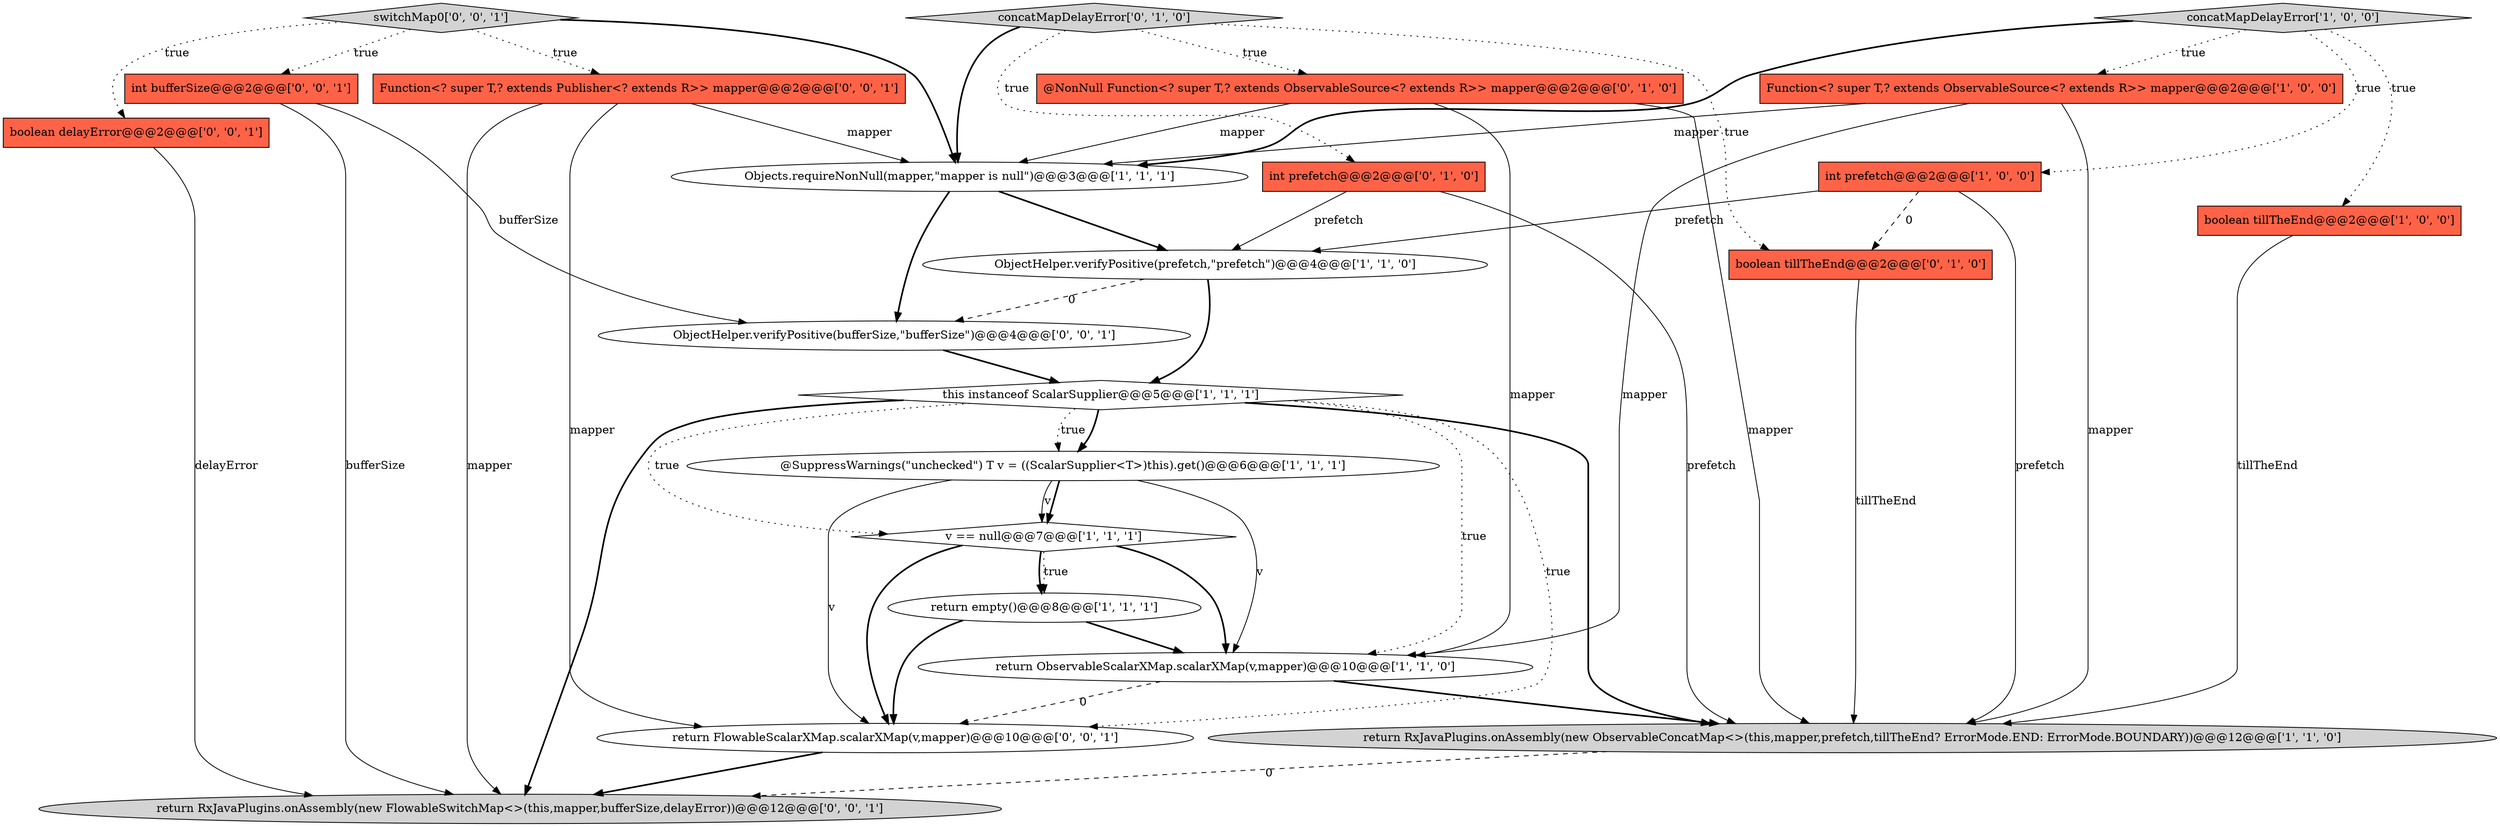 digraph {
19 [style = filled, label = "int bufferSize@@@2@@@['0', '0', '1']", fillcolor = tomato, shape = box image = "AAA0AAABBB3BBB"];
10 [style = filled, label = "return ObservableScalarXMap.scalarXMap(v,mapper)@@@10@@@['1', '1', '0']", fillcolor = white, shape = ellipse image = "AAA0AAABBB1BBB"];
16 [style = filled, label = "return FlowableScalarXMap.scalarXMap(v,mapper)@@@10@@@['0', '0', '1']", fillcolor = white, shape = ellipse image = "AAA0AAABBB3BBB"];
15 [style = filled, label = "boolean tillTheEnd@@@2@@@['0', '1', '0']", fillcolor = tomato, shape = box image = "AAA1AAABBB2BBB"];
21 [style = filled, label = "return RxJavaPlugins.onAssembly(new FlowableSwitchMap<>(this,mapper,bufferSize,delayError))@@@12@@@['0', '0', '1']", fillcolor = lightgray, shape = ellipse image = "AAA0AAABBB3BBB"];
9 [style = filled, label = "return RxJavaPlugins.onAssembly(new ObservableConcatMap<>(this,mapper,prefetch,tillTheEnd? ErrorMode.END: ErrorMode.BOUNDARY))@@@12@@@['1', '1', '0']", fillcolor = lightgray, shape = ellipse image = "AAA0AAABBB1BBB"];
7 [style = filled, label = "return empty()@@@8@@@['1', '1', '1']", fillcolor = white, shape = ellipse image = "AAA0AAABBB1BBB"];
17 [style = filled, label = "Function<? super T,? extends Publisher<? extends R>> mapper@@@2@@@['0', '0', '1']", fillcolor = tomato, shape = box image = "AAA0AAABBB3BBB"];
4 [style = filled, label = "boolean tillTheEnd@@@2@@@['1', '0', '0']", fillcolor = tomato, shape = box image = "AAA0AAABBB1BBB"];
3 [style = filled, label = "@SuppressWarnings(\"unchecked\") T v = ((ScalarSupplier<T>)this).get()@@@6@@@['1', '1', '1']", fillcolor = white, shape = ellipse image = "AAA0AAABBB1BBB"];
14 [style = filled, label = "concatMapDelayError['0', '1', '0']", fillcolor = lightgray, shape = diamond image = "AAA0AAABBB2BBB"];
6 [style = filled, label = "this instanceof ScalarSupplier@@@5@@@['1', '1', '1']", fillcolor = white, shape = diamond image = "AAA0AAABBB1BBB"];
0 [style = filled, label = "v == null@@@7@@@['1', '1', '1']", fillcolor = white, shape = diamond image = "AAA0AAABBB1BBB"];
1 [style = filled, label = "Function<? super T,? extends ObservableSource<? extends R>> mapper@@@2@@@['1', '0', '0']", fillcolor = tomato, shape = box image = "AAA0AAABBB1BBB"];
22 [style = filled, label = "ObjectHelper.verifyPositive(bufferSize,\"bufferSize\")@@@4@@@['0', '0', '1']", fillcolor = white, shape = ellipse image = "AAA0AAABBB3BBB"];
11 [style = filled, label = "concatMapDelayError['1', '0', '0']", fillcolor = lightgray, shape = diamond image = "AAA0AAABBB1BBB"];
12 [style = filled, label = "int prefetch@@@2@@@['0', '1', '0']", fillcolor = tomato, shape = box image = "AAA0AAABBB2BBB"];
2 [style = filled, label = "Objects.requireNonNull(mapper,\"mapper is null\")@@@3@@@['1', '1', '1']", fillcolor = white, shape = ellipse image = "AAA0AAABBB1BBB"];
5 [style = filled, label = "ObjectHelper.verifyPositive(prefetch,\"prefetch\")@@@4@@@['1', '1', '0']", fillcolor = white, shape = ellipse image = "AAA0AAABBB1BBB"];
13 [style = filled, label = "@NonNull Function<? super T,? extends ObservableSource<? extends R>> mapper@@@2@@@['0', '1', '0']", fillcolor = tomato, shape = box image = "AAA0AAABBB2BBB"];
18 [style = filled, label = "boolean delayError@@@2@@@['0', '0', '1']", fillcolor = tomato, shape = box image = "AAA0AAABBB3BBB"];
20 [style = filled, label = "switchMap0['0', '0', '1']", fillcolor = lightgray, shape = diamond image = "AAA0AAABBB3BBB"];
8 [style = filled, label = "int prefetch@@@2@@@['1', '0', '0']", fillcolor = tomato, shape = box image = "AAA1AAABBB1BBB"];
13->2 [style = solid, label="mapper"];
17->16 [style = solid, label="mapper"];
6->3 [style = bold, label=""];
0->16 [style = bold, label=""];
14->12 [style = dotted, label="true"];
7->10 [style = bold, label=""];
8->9 [style = solid, label="prefetch"];
6->21 [style = bold, label=""];
15->9 [style = solid, label="tillTheEnd"];
11->1 [style = dotted, label="true"];
20->17 [style = dotted, label="true"];
8->15 [style = dashed, label="0"];
1->2 [style = solid, label="mapper"];
12->5 [style = solid, label="prefetch"];
11->4 [style = dotted, label="true"];
13->9 [style = solid, label="mapper"];
1->9 [style = solid, label="mapper"];
3->10 [style = solid, label="v"];
11->2 [style = bold, label=""];
14->13 [style = dotted, label="true"];
3->0 [style = bold, label=""];
17->2 [style = solid, label="mapper"];
0->7 [style = bold, label=""];
20->2 [style = bold, label=""];
6->10 [style = dotted, label="true"];
4->9 [style = solid, label="tillTheEnd"];
14->15 [style = dotted, label="true"];
0->10 [style = bold, label=""];
3->16 [style = solid, label="v"];
1->10 [style = solid, label="mapper"];
5->6 [style = bold, label=""];
8->5 [style = solid, label="prefetch"];
19->22 [style = solid, label="bufferSize"];
9->21 [style = dashed, label="0"];
16->21 [style = bold, label=""];
19->21 [style = solid, label="bufferSize"];
7->16 [style = bold, label=""];
18->21 [style = solid, label="delayError"];
12->9 [style = solid, label="prefetch"];
20->18 [style = dotted, label="true"];
13->10 [style = solid, label="mapper"];
17->21 [style = solid, label="mapper"];
22->6 [style = bold, label=""];
11->8 [style = dotted, label="true"];
10->9 [style = bold, label=""];
14->2 [style = bold, label=""];
20->19 [style = dotted, label="true"];
6->0 [style = dotted, label="true"];
10->16 [style = dashed, label="0"];
6->9 [style = bold, label=""];
3->0 [style = solid, label="v"];
2->22 [style = bold, label=""];
6->3 [style = dotted, label="true"];
6->16 [style = dotted, label="true"];
0->7 [style = dotted, label="true"];
2->5 [style = bold, label=""];
5->22 [style = dashed, label="0"];
}
